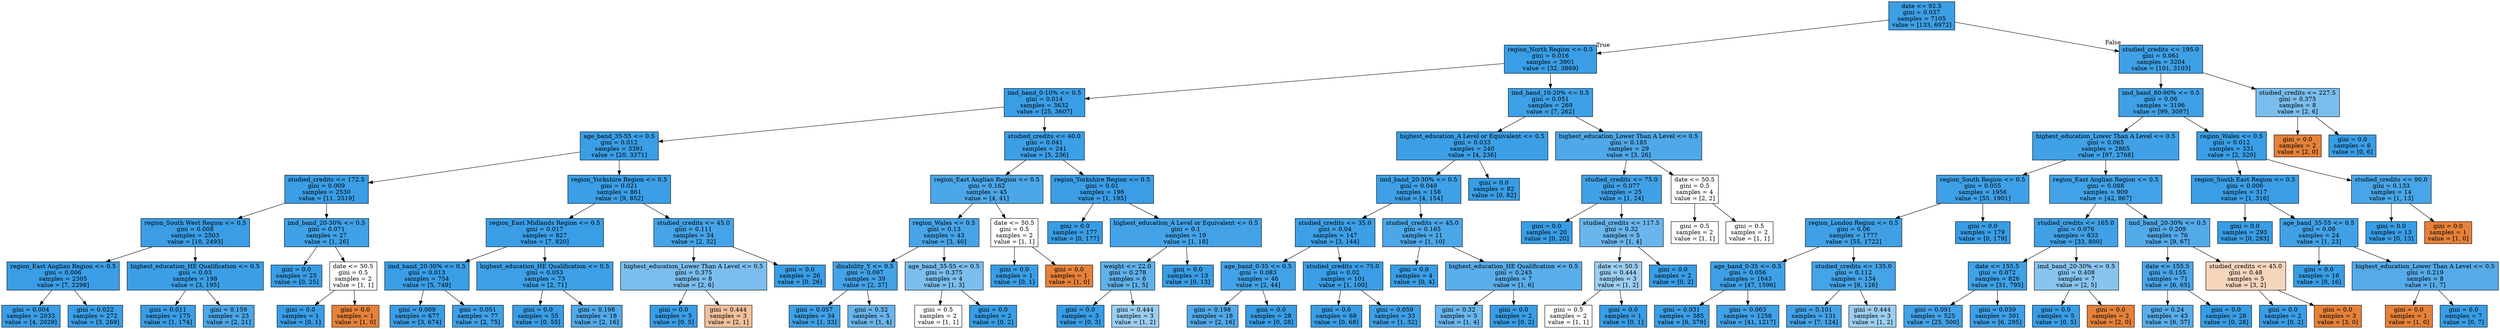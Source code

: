 digraph Tree {
node [shape=box, style="filled", color="black"] ;
0 [label="date <= 92.5\ngini = 0.037\nsamples = 7105\nvalue = [133, 6972]", fillcolor="#399de5fa"] ;
1 [label="region_North Region <= 0.5\ngini = 0.016\nsamples = 3901\nvalue = [32, 3869]", fillcolor="#399de5fd"] ;
0 -> 1 [labeldistance=2.5, labelangle=45, headlabel="True"] ;
2 [label="imd_band_0-10% <= 0.5\ngini = 0.014\nsamples = 3632\nvalue = [25, 3607]", fillcolor="#399de5fd"] ;
1 -> 2 ;
3 [label="age_band_35-55 <= 0.5\ngini = 0.012\nsamples = 3391\nvalue = [20, 3371]", fillcolor="#399de5fd"] ;
2 -> 3 ;
4 [label="studied_credits <= 172.5\ngini = 0.009\nsamples = 2530\nvalue = [11, 2519]", fillcolor="#399de5fe"] ;
3 -> 4 ;
5 [label="region_South West Region <= 0.5\ngini = 0.008\nsamples = 2503\nvalue = [10, 2493]", fillcolor="#399de5fe"] ;
4 -> 5 ;
6 [label="region_East Anglian Region <= 0.5\ngini = 0.006\nsamples = 2305\nvalue = [7, 2298]", fillcolor="#399de5fe"] ;
5 -> 6 ;
7 [label="gini = 0.004\nsamples = 2033\nvalue = [4, 2029]", fillcolor="#399de5fe"] ;
6 -> 7 ;
8 [label="gini = 0.022\nsamples = 272\nvalue = [3, 269]", fillcolor="#399de5fc"] ;
6 -> 8 ;
9 [label="highest_education_HE Qualification <= 0.5\ngini = 0.03\nsamples = 198\nvalue = [3, 195]", fillcolor="#399de5fb"] ;
5 -> 9 ;
10 [label="gini = 0.011\nsamples = 175\nvalue = [1, 174]", fillcolor="#399de5fe"] ;
9 -> 10 ;
11 [label="gini = 0.159\nsamples = 23\nvalue = [2, 21]", fillcolor="#399de5e7"] ;
9 -> 11 ;
12 [label="imd_band_20-30% <= 0.5\ngini = 0.071\nsamples = 27\nvalue = [1, 26]", fillcolor="#399de5f5"] ;
4 -> 12 ;
13 [label="gini = 0.0\nsamples = 25\nvalue = [0, 25]", fillcolor="#399de5ff"] ;
12 -> 13 ;
14 [label="date <= 50.5\ngini = 0.5\nsamples = 2\nvalue = [1, 1]", fillcolor="#e5813900"] ;
12 -> 14 ;
15 [label="gini = 0.0\nsamples = 1\nvalue = [0, 1]", fillcolor="#399de5ff"] ;
14 -> 15 ;
16 [label="gini = 0.0\nsamples = 1\nvalue = [1, 0]", fillcolor="#e58139ff"] ;
14 -> 16 ;
17 [label="region_Yorkshire Region <= 0.5\ngini = 0.021\nsamples = 861\nvalue = [9, 852]", fillcolor="#399de5fc"] ;
3 -> 17 ;
18 [label="region_East Midlands Region <= 0.5\ngini = 0.017\nsamples = 827\nvalue = [7, 820]", fillcolor="#399de5fd"] ;
17 -> 18 ;
19 [label="imd_band_20-30% <= 0.5\ngini = 0.013\nsamples = 754\nvalue = [5, 749]", fillcolor="#399de5fd"] ;
18 -> 19 ;
20 [label="gini = 0.009\nsamples = 677\nvalue = [3, 674]", fillcolor="#399de5fe"] ;
19 -> 20 ;
21 [label="gini = 0.051\nsamples = 77\nvalue = [2, 75]", fillcolor="#399de5f8"] ;
19 -> 21 ;
22 [label="highest_education_HE Qualification <= 0.5\ngini = 0.053\nsamples = 73\nvalue = [2, 71]", fillcolor="#399de5f8"] ;
18 -> 22 ;
23 [label="gini = 0.0\nsamples = 55\nvalue = [0, 55]", fillcolor="#399de5ff"] ;
22 -> 23 ;
24 [label="gini = 0.198\nsamples = 18\nvalue = [2, 16]", fillcolor="#399de5df"] ;
22 -> 24 ;
25 [label="studied_credits <= 45.0\ngini = 0.111\nsamples = 34\nvalue = [2, 32]", fillcolor="#399de5ef"] ;
17 -> 25 ;
26 [label="highest_education_Lower Than A Level <= 0.5\ngini = 0.375\nsamples = 8\nvalue = [2, 6]", fillcolor="#399de5aa"] ;
25 -> 26 ;
27 [label="gini = 0.0\nsamples = 5\nvalue = [0, 5]", fillcolor="#399de5ff"] ;
26 -> 27 ;
28 [label="gini = 0.444\nsamples = 3\nvalue = [2, 1]", fillcolor="#e581397f"] ;
26 -> 28 ;
29 [label="gini = 0.0\nsamples = 26\nvalue = [0, 26]", fillcolor="#399de5ff"] ;
25 -> 29 ;
30 [label="studied_credits <= 40.0\ngini = 0.041\nsamples = 241\nvalue = [5, 236]", fillcolor="#399de5fa"] ;
2 -> 30 ;
31 [label="region_East Anglian Region <= 0.5\ngini = 0.162\nsamples = 45\nvalue = [4, 41]", fillcolor="#399de5e6"] ;
30 -> 31 ;
32 [label="region_Wales <= 0.5\ngini = 0.13\nsamples = 43\nvalue = [3, 40]", fillcolor="#399de5ec"] ;
31 -> 32 ;
33 [label="disability_Y <= 0.5\ngini = 0.097\nsamples = 39\nvalue = [2, 37]", fillcolor="#399de5f1"] ;
32 -> 33 ;
34 [label="gini = 0.057\nsamples = 34\nvalue = [1, 33]", fillcolor="#399de5f7"] ;
33 -> 34 ;
35 [label="gini = 0.32\nsamples = 5\nvalue = [1, 4]", fillcolor="#399de5bf"] ;
33 -> 35 ;
36 [label="age_band_35-55 <= 0.5\ngini = 0.375\nsamples = 4\nvalue = [1, 3]", fillcolor="#399de5aa"] ;
32 -> 36 ;
37 [label="gini = 0.5\nsamples = 2\nvalue = [1, 1]", fillcolor="#e5813900"] ;
36 -> 37 ;
38 [label="gini = 0.0\nsamples = 2\nvalue = [0, 2]", fillcolor="#399de5ff"] ;
36 -> 38 ;
39 [label="date <= 50.5\ngini = 0.5\nsamples = 2\nvalue = [1, 1]", fillcolor="#e5813900"] ;
31 -> 39 ;
40 [label="gini = 0.0\nsamples = 1\nvalue = [0, 1]", fillcolor="#399de5ff"] ;
39 -> 40 ;
41 [label="gini = 0.0\nsamples = 1\nvalue = [1, 0]", fillcolor="#e58139ff"] ;
39 -> 41 ;
42 [label="region_Yorkshire Region <= 0.5\ngini = 0.01\nsamples = 196\nvalue = [1, 195]", fillcolor="#399de5fe"] ;
30 -> 42 ;
43 [label="gini = 0.0\nsamples = 177\nvalue = [0, 177]", fillcolor="#399de5ff"] ;
42 -> 43 ;
44 [label="highest_education_A Level or Equivalent <= 0.5\ngini = 0.1\nsamples = 19\nvalue = [1, 18]", fillcolor="#399de5f1"] ;
42 -> 44 ;
45 [label="weight <= 22.0\ngini = 0.278\nsamples = 6\nvalue = [1, 5]", fillcolor="#399de5cc"] ;
44 -> 45 ;
46 [label="gini = 0.0\nsamples = 3\nvalue = [0, 3]", fillcolor="#399de5ff"] ;
45 -> 46 ;
47 [label="gini = 0.444\nsamples = 3\nvalue = [1, 2]", fillcolor="#399de57f"] ;
45 -> 47 ;
48 [label="gini = 0.0\nsamples = 13\nvalue = [0, 13]", fillcolor="#399de5ff"] ;
44 -> 48 ;
49 [label="imd_band_10-20% <= 0.5\ngini = 0.051\nsamples = 269\nvalue = [7, 262]", fillcolor="#399de5f8"] ;
1 -> 49 ;
50 [label="highest_education_A Level or Equivalent <= 0.5\ngini = 0.033\nsamples = 240\nvalue = [4, 236]", fillcolor="#399de5fb"] ;
49 -> 50 ;
51 [label="imd_band_20-30% <= 0.5\ngini = 0.049\nsamples = 158\nvalue = [4, 154]", fillcolor="#399de5f8"] ;
50 -> 51 ;
52 [label="studied_credits <= 35.0\ngini = 0.04\nsamples = 147\nvalue = [3, 144]", fillcolor="#399de5fa"] ;
51 -> 52 ;
53 [label="age_band_0-35 <= 0.5\ngini = 0.083\nsamples = 46\nvalue = [2, 44]", fillcolor="#399de5f3"] ;
52 -> 53 ;
54 [label="gini = 0.198\nsamples = 18\nvalue = [2, 16]", fillcolor="#399de5df"] ;
53 -> 54 ;
55 [label="gini = 0.0\nsamples = 28\nvalue = [0, 28]", fillcolor="#399de5ff"] ;
53 -> 55 ;
56 [label="studied_credits <= 75.0\ngini = 0.02\nsamples = 101\nvalue = [1, 100]", fillcolor="#399de5fc"] ;
52 -> 56 ;
57 [label="gini = 0.0\nsamples = 68\nvalue = [0, 68]", fillcolor="#399de5ff"] ;
56 -> 57 ;
58 [label="gini = 0.059\nsamples = 33\nvalue = [1, 32]", fillcolor="#399de5f7"] ;
56 -> 58 ;
59 [label="studied_credits <= 45.0\ngini = 0.165\nsamples = 11\nvalue = [1, 10]", fillcolor="#399de5e6"] ;
51 -> 59 ;
60 [label="gini = 0.0\nsamples = 4\nvalue = [0, 4]", fillcolor="#399de5ff"] ;
59 -> 60 ;
61 [label="highest_education_HE Qualification <= 0.5\ngini = 0.245\nsamples = 7\nvalue = [1, 6]", fillcolor="#399de5d4"] ;
59 -> 61 ;
62 [label="gini = 0.32\nsamples = 5\nvalue = [1, 4]", fillcolor="#399de5bf"] ;
61 -> 62 ;
63 [label="gini = 0.0\nsamples = 2\nvalue = [0, 2]", fillcolor="#399de5ff"] ;
61 -> 63 ;
64 [label="gini = 0.0\nsamples = 82\nvalue = [0, 82]", fillcolor="#399de5ff"] ;
50 -> 64 ;
65 [label="highest_education_Lower Than A Level <= 0.5\ngini = 0.185\nsamples = 29\nvalue = [3, 26]", fillcolor="#399de5e2"] ;
49 -> 65 ;
66 [label="studied_credits <= 75.0\ngini = 0.077\nsamples = 25\nvalue = [1, 24]", fillcolor="#399de5f4"] ;
65 -> 66 ;
67 [label="gini = 0.0\nsamples = 20\nvalue = [0, 20]", fillcolor="#399de5ff"] ;
66 -> 67 ;
68 [label="studied_credits <= 117.5\ngini = 0.32\nsamples = 5\nvalue = [1, 4]", fillcolor="#399de5bf"] ;
66 -> 68 ;
69 [label="date <= 50.5\ngini = 0.444\nsamples = 3\nvalue = [1, 2]", fillcolor="#399de57f"] ;
68 -> 69 ;
70 [label="gini = 0.5\nsamples = 2\nvalue = [1, 1]", fillcolor="#e5813900"] ;
69 -> 70 ;
71 [label="gini = 0.0\nsamples = 1\nvalue = [0, 1]", fillcolor="#399de5ff"] ;
69 -> 71 ;
72 [label="gini = 0.0\nsamples = 2\nvalue = [0, 2]", fillcolor="#399de5ff"] ;
68 -> 72 ;
73 [label="date <= 50.5\ngini = 0.5\nsamples = 4\nvalue = [2, 2]", fillcolor="#e5813900"] ;
65 -> 73 ;
74 [label="gini = 0.5\nsamples = 2\nvalue = [1, 1]", fillcolor="#e5813900"] ;
73 -> 74 ;
75 [label="gini = 0.5\nsamples = 2\nvalue = [1, 1]", fillcolor="#e5813900"] ;
73 -> 75 ;
76 [label="studied_credits <= 195.0\ngini = 0.061\nsamples = 3204\nvalue = [101, 3103]", fillcolor="#399de5f7"] ;
0 -> 76 [labeldistance=2.5, labelangle=-45, headlabel="False"] ;
77 [label="imd_band_80-90% <= 0.5\ngini = 0.06\nsamples = 3196\nvalue = [99, 3097]", fillcolor="#399de5f7"] ;
76 -> 77 ;
78 [label="highest_education_Lower Than A Level <= 0.5\ngini = 0.065\nsamples = 2865\nvalue = [97, 2768]", fillcolor="#399de5f6"] ;
77 -> 78 ;
79 [label="region_South Region <= 0.5\ngini = 0.055\nsamples = 1956\nvalue = [55, 1901]", fillcolor="#399de5f8"] ;
78 -> 79 ;
80 [label="region_London Region <= 0.5\ngini = 0.06\nsamples = 1777\nvalue = [55, 1722]", fillcolor="#399de5f7"] ;
79 -> 80 ;
81 [label="age_band_0-35 <= 0.5\ngini = 0.056\nsamples = 1643\nvalue = [47, 1596]", fillcolor="#399de5f7"] ;
80 -> 81 ;
82 [label="gini = 0.031\nsamples = 385\nvalue = [6, 379]", fillcolor="#399de5fb"] ;
81 -> 82 ;
83 [label="gini = 0.063\nsamples = 1258\nvalue = [41, 1217]", fillcolor="#399de5f6"] ;
81 -> 83 ;
84 [label="studied_credits <= 135.0\ngini = 0.112\nsamples = 134\nvalue = [8, 126]", fillcolor="#399de5ef"] ;
80 -> 84 ;
85 [label="gini = 0.101\nsamples = 131\nvalue = [7, 124]", fillcolor="#399de5f1"] ;
84 -> 85 ;
86 [label="gini = 0.444\nsamples = 3\nvalue = [1, 2]", fillcolor="#399de57f"] ;
84 -> 86 ;
87 [label="gini = 0.0\nsamples = 179\nvalue = [0, 179]", fillcolor="#399de5ff"] ;
79 -> 87 ;
88 [label="region_East Anglian Region <= 0.5\ngini = 0.088\nsamples = 909\nvalue = [42, 867]", fillcolor="#399de5f3"] ;
78 -> 88 ;
89 [label="studied_credits <= 165.0\ngini = 0.076\nsamples = 833\nvalue = [33, 800]", fillcolor="#399de5f4"] ;
88 -> 89 ;
90 [label="date <= 155.5\ngini = 0.072\nsamples = 826\nvalue = [31, 795]", fillcolor="#399de5f5"] ;
89 -> 90 ;
91 [label="gini = 0.091\nsamples = 525\nvalue = [25, 500]", fillcolor="#399de5f2"] ;
90 -> 91 ;
92 [label="gini = 0.039\nsamples = 301\nvalue = [6, 295]", fillcolor="#399de5fa"] ;
90 -> 92 ;
93 [label="imd_band_20-30% <= 0.5\ngini = 0.408\nsamples = 7\nvalue = [2, 5]", fillcolor="#399de599"] ;
89 -> 93 ;
94 [label="gini = 0.0\nsamples = 5\nvalue = [0, 5]", fillcolor="#399de5ff"] ;
93 -> 94 ;
95 [label="gini = 0.0\nsamples = 2\nvalue = [2, 0]", fillcolor="#e58139ff"] ;
93 -> 95 ;
96 [label="imd_band_20-30% <= 0.5\ngini = 0.209\nsamples = 76\nvalue = [9, 67]", fillcolor="#399de5dd"] ;
88 -> 96 ;
97 [label="date <= 155.5\ngini = 0.155\nsamples = 71\nvalue = [6, 65]", fillcolor="#399de5e7"] ;
96 -> 97 ;
98 [label="gini = 0.24\nsamples = 43\nvalue = [6, 37]", fillcolor="#399de5d6"] ;
97 -> 98 ;
99 [label="gini = 0.0\nsamples = 28\nvalue = [0, 28]", fillcolor="#399de5ff"] ;
97 -> 99 ;
100 [label="studied_credits <= 45.0\ngini = 0.48\nsamples = 5\nvalue = [3, 2]", fillcolor="#e5813955"] ;
96 -> 100 ;
101 [label="gini = 0.0\nsamples = 2\nvalue = [0, 2]", fillcolor="#399de5ff"] ;
100 -> 101 ;
102 [label="gini = 0.0\nsamples = 3\nvalue = [3, 0]", fillcolor="#e58139ff"] ;
100 -> 102 ;
103 [label="region_Wales <= 0.5\ngini = 0.012\nsamples = 331\nvalue = [2, 329]", fillcolor="#399de5fd"] ;
77 -> 103 ;
104 [label="region_South East Region <= 0.5\ngini = 0.006\nsamples = 317\nvalue = [1, 316]", fillcolor="#399de5fe"] ;
103 -> 104 ;
105 [label="gini = 0.0\nsamples = 293\nvalue = [0, 293]", fillcolor="#399de5ff"] ;
104 -> 105 ;
106 [label="age_band_35-55 <= 0.5\ngini = 0.08\nsamples = 24\nvalue = [1, 23]", fillcolor="#399de5f4"] ;
104 -> 106 ;
107 [label="gini = 0.0\nsamples = 16\nvalue = [0, 16]", fillcolor="#399de5ff"] ;
106 -> 107 ;
108 [label="highest_education_Lower Than A Level <= 0.5\ngini = 0.219\nsamples = 8\nvalue = [1, 7]", fillcolor="#399de5db"] ;
106 -> 108 ;
109 [label="gini = 0.0\nsamples = 1\nvalue = [1, 0]", fillcolor="#e58139ff"] ;
108 -> 109 ;
110 [label="gini = 0.0\nsamples = 7\nvalue = [0, 7]", fillcolor="#399de5ff"] ;
108 -> 110 ;
111 [label="studied_credits <= 90.0\ngini = 0.133\nsamples = 14\nvalue = [1, 13]", fillcolor="#399de5eb"] ;
103 -> 111 ;
112 [label="gini = 0.0\nsamples = 13\nvalue = [0, 13]", fillcolor="#399de5ff"] ;
111 -> 112 ;
113 [label="gini = 0.0\nsamples = 1\nvalue = [1, 0]", fillcolor="#e58139ff"] ;
111 -> 113 ;
114 [label="studied_credits <= 227.5\ngini = 0.375\nsamples = 8\nvalue = [2, 6]", fillcolor="#399de5aa"] ;
76 -> 114 ;
115 [label="gini = 0.0\nsamples = 2\nvalue = [2, 0]", fillcolor="#e58139ff"] ;
114 -> 115 ;
116 [label="gini = 0.0\nsamples = 6\nvalue = [0, 6]", fillcolor="#399de5ff"] ;
114 -> 116 ;
}